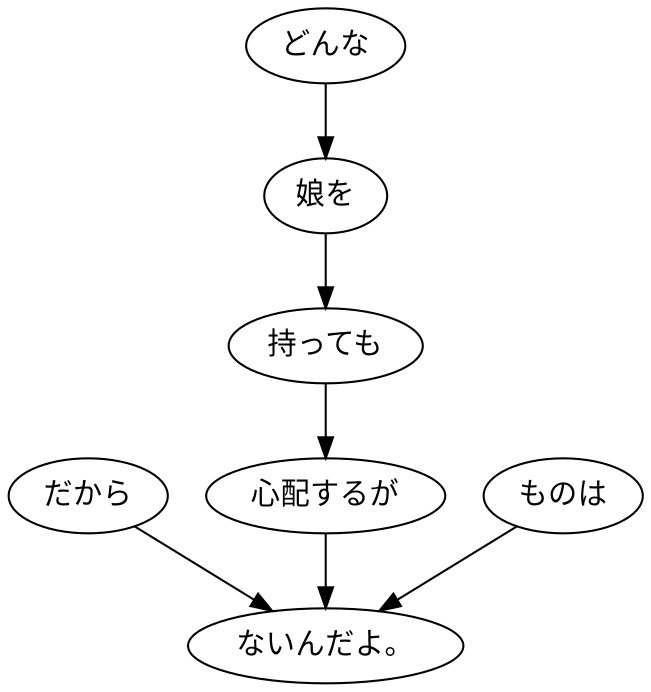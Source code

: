 digraph graph8978 {
	node0 [label="だから"];
	node1 [label="どんな"];
	node2 [label="娘を"];
	node3 [label="持っても"];
	node4 [label="心配するが"];
	node5 [label="ものは"];
	node6 [label="ないんだよ。"];
	node0 -> node6;
	node1 -> node2;
	node2 -> node3;
	node3 -> node4;
	node4 -> node6;
	node5 -> node6;
}
